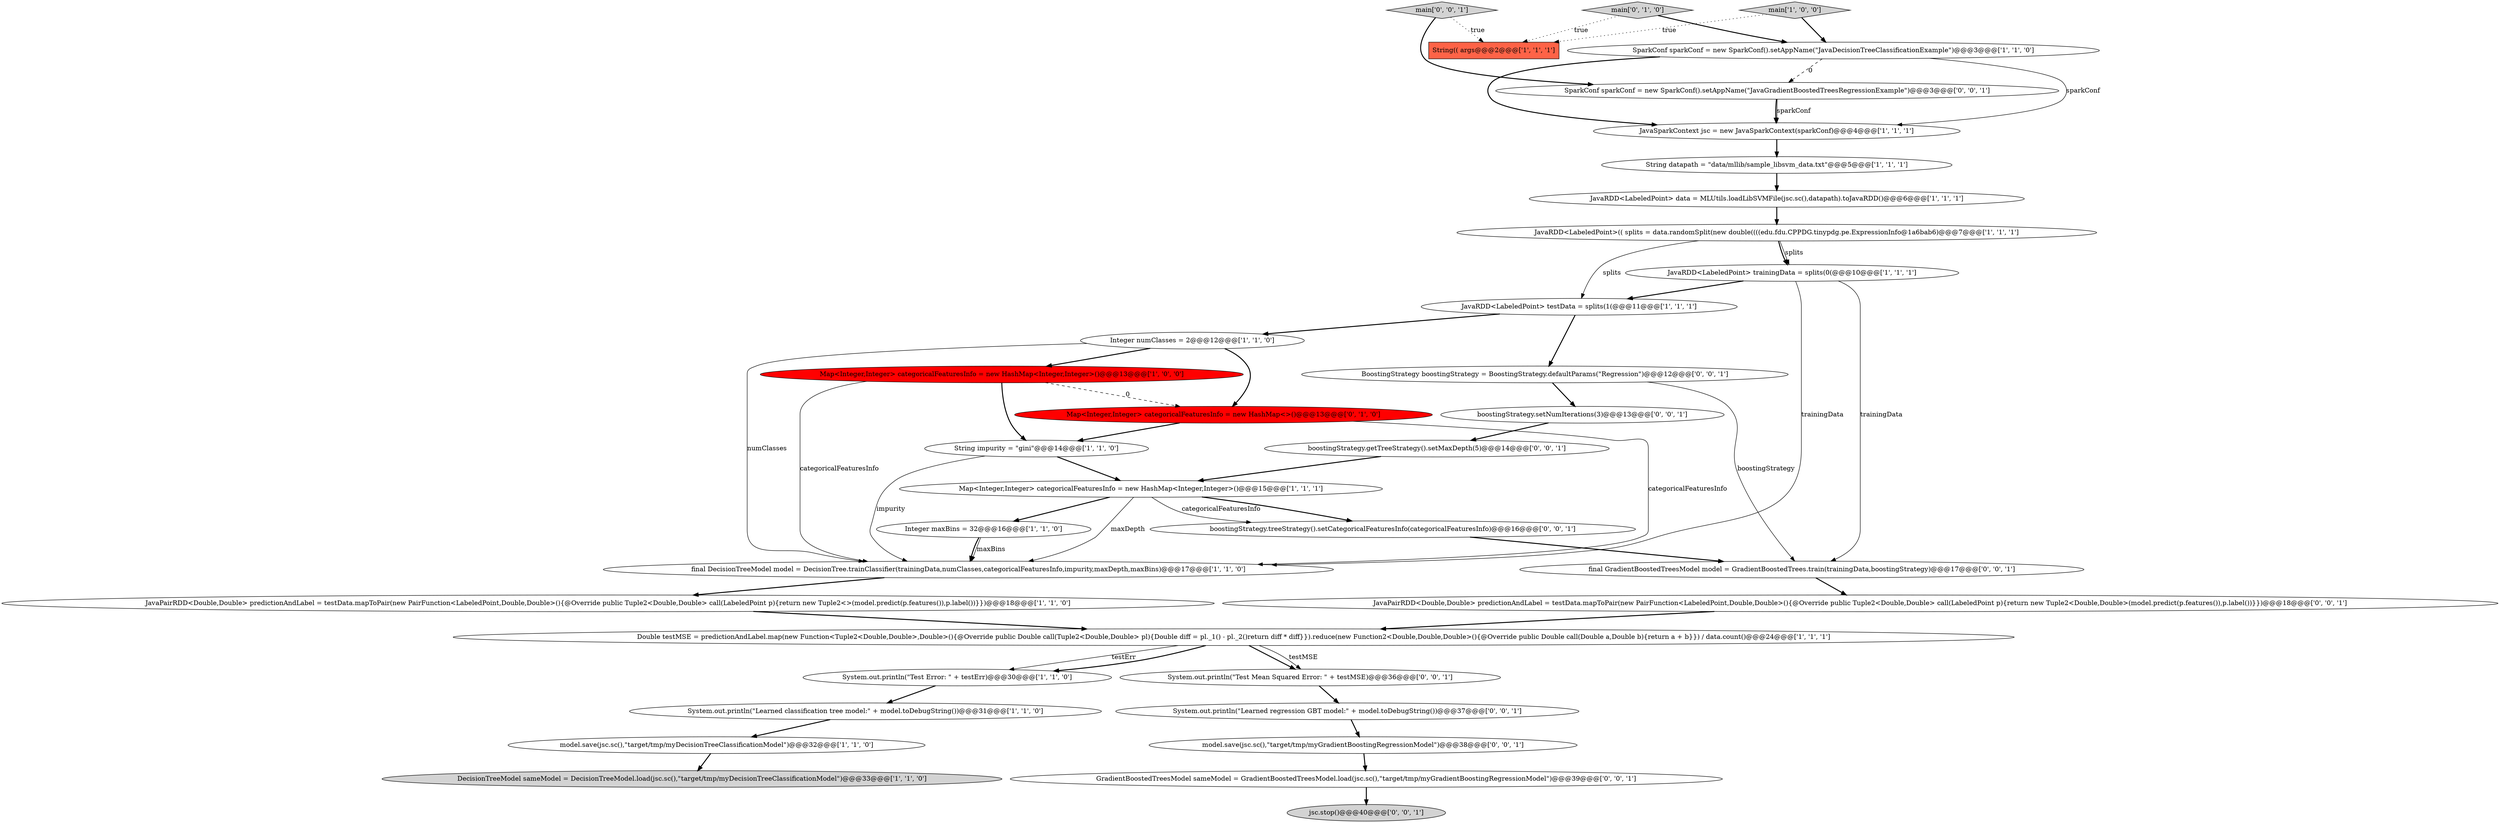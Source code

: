 digraph {
2 [style = filled, label = "Map<Integer,Integer> categoricalFeaturesInfo = new HashMap<Integer,Integer>()@@@15@@@['1', '1', '1']", fillcolor = white, shape = ellipse image = "AAA0AAABBB1BBB"];
10 [style = filled, label = "JavaRDD<LabeledPoint> trainingData = splits(0(@@@10@@@['1', '1', '1']", fillcolor = white, shape = ellipse image = "AAA0AAABBB1BBB"];
11 [style = filled, label = "JavaPairRDD<Double,Double> predictionAndLabel = testData.mapToPair(new PairFunction<LabeledPoint,Double,Double>(){@Override public Tuple2<Double,Double> call(LabeledPoint p){return new Tuple2<>(model.predict(p.features()),p.label())}})@@@18@@@['1', '1', '0']", fillcolor = white, shape = ellipse image = "AAA0AAABBB1BBB"];
8 [style = filled, label = "final DecisionTreeModel model = DecisionTree.trainClassifier(trainingData,numClasses,categoricalFeaturesInfo,impurity,maxDepth,maxBins)@@@17@@@['1', '1', '0']", fillcolor = white, shape = ellipse image = "AAA0AAABBB1BBB"];
16 [style = filled, label = "Integer numClasses = 2@@@12@@@['1', '1', '0']", fillcolor = white, shape = ellipse image = "AAA0AAABBB1BBB"];
20 [style = filled, label = "System.out.println(\"Learned classification tree model:\" + model.toDebugString())@@@31@@@['1', '1', '0']", fillcolor = white, shape = ellipse image = "AAA0AAABBB1BBB"];
31 [style = filled, label = "final GradientBoostedTreesModel model = GradientBoostedTrees.train(trainingData,boostingStrategy)@@@17@@@['0', '0', '1']", fillcolor = white, shape = ellipse image = "AAA0AAABBB3BBB"];
34 [style = filled, label = "SparkConf sparkConf = new SparkConf().setAppName(\"JavaGradientBoostedTreesRegressionExample\")@@@3@@@['0', '0', '1']", fillcolor = white, shape = ellipse image = "AAA0AAABBB3BBB"];
28 [style = filled, label = "main['0', '0', '1']", fillcolor = lightgray, shape = diamond image = "AAA0AAABBB3BBB"];
9 [style = filled, label = "model.save(jsc.sc(),\"target/tmp/myDecisionTreeClassificationModel\")@@@32@@@['1', '1', '0']", fillcolor = white, shape = ellipse image = "AAA0AAABBB1BBB"];
23 [style = filled, label = "model.save(jsc.sc(),\"target/tmp/myGradientBoostingRegressionModel\")@@@38@@@['0', '0', '1']", fillcolor = white, shape = ellipse image = "AAA0AAABBB3BBB"];
6 [style = filled, label = "main['1', '0', '0']", fillcolor = lightgray, shape = diamond image = "AAA0AAABBB1BBB"];
33 [style = filled, label = "boostingStrategy.treeStrategy().setCategoricalFeaturesInfo(categoricalFeaturesInfo)@@@16@@@['0', '0', '1']", fillcolor = white, shape = ellipse image = "AAA0AAABBB3BBB"];
3 [style = filled, label = "Double testMSE = predictionAndLabel.map(new Function<Tuple2<Double,Double>,Double>(){@Override public Double call(Tuple2<Double,Double> pl){Double diff = pl._1() - pl._2()return diff * diff}}).reduce(new Function2<Double,Double,Double>(){@Override public Double call(Double a,Double b){return a + b}}) / data.count()@@@24@@@['1', '1', '1']", fillcolor = white, shape = ellipse image = "AAA0AAABBB1BBB"];
35 [style = filled, label = "JavaPairRDD<Double,Double> predictionAndLabel = testData.mapToPair(new PairFunction<LabeledPoint,Double,Double>(){@Override public Tuple2<Double,Double> call(LabeledPoint p){return new Tuple2<Double,Double>(model.predict(p.features()),p.label())}})@@@18@@@['0', '0', '1']", fillcolor = white, shape = ellipse image = "AAA0AAABBB3BBB"];
1 [style = filled, label = "String datapath = \"data/mllib/sample_libsvm_data.txt\"@@@5@@@['1', '1', '1']", fillcolor = white, shape = ellipse image = "AAA0AAABBB1BBB"];
4 [style = filled, label = "SparkConf sparkConf = new SparkConf().setAppName(\"JavaDecisionTreeClassificationExample\")@@@3@@@['1', '1', '0']", fillcolor = white, shape = ellipse image = "AAA0AAABBB1BBB"];
13 [style = filled, label = "Integer maxBins = 32@@@16@@@['1', '1', '0']", fillcolor = white, shape = ellipse image = "AAA0AAABBB1BBB"];
19 [style = filled, label = "JavaRDD<LabeledPoint>(( splits = data.randomSplit(new double((((edu.fdu.CPPDG.tinypdg.pe.ExpressionInfo@1a6bab6)@@@7@@@['1', '1', '1']", fillcolor = white, shape = ellipse image = "AAA0AAABBB1BBB"];
17 [style = filled, label = "System.out.println(\"Test Error: \" + testErr)@@@30@@@['1', '1', '0']", fillcolor = white, shape = ellipse image = "AAA0AAABBB1BBB"];
0 [style = filled, label = "String(( args@@@2@@@['1', '1', '1']", fillcolor = tomato, shape = box image = "AAA0AAABBB1BBB"];
24 [style = filled, label = "boostingStrategy.getTreeStrategy().setMaxDepth(5)@@@14@@@['0', '0', '1']", fillcolor = white, shape = ellipse image = "AAA0AAABBB3BBB"];
32 [style = filled, label = "System.out.println(\"Learned regression GBT model:\" + model.toDebugString())@@@37@@@['0', '0', '1']", fillcolor = white, shape = ellipse image = "AAA0AAABBB3BBB"];
29 [style = filled, label = "GradientBoostedTreesModel sameModel = GradientBoostedTreesModel.load(jsc.sc(),\"target/tmp/myGradientBoostingRegressionModel\")@@@39@@@['0', '0', '1']", fillcolor = white, shape = ellipse image = "AAA0AAABBB3BBB"];
7 [style = filled, label = "Map<Integer,Integer> categoricalFeaturesInfo = new HashMap<Integer,Integer>()@@@13@@@['1', '0', '0']", fillcolor = red, shape = ellipse image = "AAA1AAABBB1BBB"];
14 [style = filled, label = "JavaSparkContext jsc = new JavaSparkContext(sparkConf)@@@4@@@['1', '1', '1']", fillcolor = white, shape = ellipse image = "AAA0AAABBB1BBB"];
5 [style = filled, label = "JavaRDD<LabeledPoint> data = MLUtils.loadLibSVMFile(jsc.sc(),datapath).toJavaRDD()@@@6@@@['1', '1', '1']", fillcolor = white, shape = ellipse image = "AAA0AAABBB1BBB"];
27 [style = filled, label = "jsc.stop()@@@40@@@['0', '0', '1']", fillcolor = lightgray, shape = ellipse image = "AAA0AAABBB3BBB"];
12 [style = filled, label = "String impurity = \"gini\"@@@14@@@['1', '1', '0']", fillcolor = white, shape = ellipse image = "AAA0AAABBB1BBB"];
26 [style = filled, label = "boostingStrategy.setNumIterations(3)@@@13@@@['0', '0', '1']", fillcolor = white, shape = ellipse image = "AAA0AAABBB3BBB"];
18 [style = filled, label = "DecisionTreeModel sameModel = DecisionTreeModel.load(jsc.sc(),\"target/tmp/myDecisionTreeClassificationModel\")@@@33@@@['1', '1', '0']", fillcolor = lightgray, shape = ellipse image = "AAA0AAABBB1BBB"];
15 [style = filled, label = "JavaRDD<LabeledPoint> testData = splits(1(@@@11@@@['1', '1', '1']", fillcolor = white, shape = ellipse image = "AAA0AAABBB1BBB"];
21 [style = filled, label = "main['0', '1', '0']", fillcolor = lightgray, shape = diamond image = "AAA0AAABBB2BBB"];
22 [style = filled, label = "Map<Integer,Integer> categoricalFeaturesInfo = new HashMap<>()@@@13@@@['0', '1', '0']", fillcolor = red, shape = ellipse image = "AAA1AAABBB2BBB"];
25 [style = filled, label = "System.out.println(\"Test Mean Squared Error: \" + testMSE)@@@36@@@['0', '0', '1']", fillcolor = white, shape = ellipse image = "AAA0AAABBB3BBB"];
30 [style = filled, label = "BoostingStrategy boostingStrategy = BoostingStrategy.defaultParams(\"Regression\")@@@12@@@['0', '0', '1']", fillcolor = white, shape = ellipse image = "AAA0AAABBB3BBB"];
4->14 [style = solid, label="sparkConf"];
19->10 [style = solid, label="splits"];
1->5 [style = bold, label=""];
22->8 [style = solid, label="categoricalFeaturesInfo"];
4->14 [style = bold, label=""];
16->8 [style = solid, label="numClasses"];
32->23 [style = bold, label=""];
10->15 [style = bold, label=""];
35->3 [style = bold, label=""];
24->2 [style = bold, label=""];
28->34 [style = bold, label=""];
20->9 [style = bold, label=""];
3->17 [style = solid, label="testErr"];
7->12 [style = bold, label=""];
3->25 [style = bold, label=""];
21->0 [style = dotted, label="true"];
30->26 [style = bold, label=""];
16->7 [style = bold, label=""];
25->32 [style = bold, label=""];
19->10 [style = bold, label=""];
10->8 [style = solid, label="trainingData"];
19->15 [style = solid, label="splits"];
15->30 [style = bold, label=""];
16->22 [style = bold, label=""];
15->16 [style = bold, label=""];
26->24 [style = bold, label=""];
14->1 [style = bold, label=""];
10->31 [style = solid, label="trainingData"];
2->13 [style = bold, label=""];
23->29 [style = bold, label=""];
7->8 [style = solid, label="categoricalFeaturesInfo"];
30->31 [style = solid, label="boostingStrategy"];
5->19 [style = bold, label=""];
6->4 [style = bold, label=""];
29->27 [style = bold, label=""];
12->2 [style = bold, label=""];
28->0 [style = dotted, label="true"];
9->18 [style = bold, label=""];
31->35 [style = bold, label=""];
11->3 [style = bold, label=""];
3->25 [style = solid, label="testMSE"];
22->12 [style = bold, label=""];
34->14 [style = solid, label="sparkConf"];
4->34 [style = dashed, label="0"];
2->33 [style = bold, label=""];
2->33 [style = solid, label="categoricalFeaturesInfo"];
33->31 [style = bold, label=""];
3->17 [style = bold, label=""];
2->8 [style = solid, label="maxDepth"];
21->4 [style = bold, label=""];
34->14 [style = bold, label=""];
6->0 [style = dotted, label="true"];
13->8 [style = bold, label=""];
12->8 [style = solid, label="impurity"];
8->11 [style = bold, label=""];
7->22 [style = dashed, label="0"];
13->8 [style = solid, label="maxBins"];
17->20 [style = bold, label=""];
}
